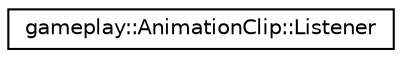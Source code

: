 digraph G
{
  edge [fontname="Helvetica",fontsize="10",labelfontname="Helvetica",labelfontsize="10"];
  node [fontname="Helvetica",fontsize="10",shape=record];
  rankdir="LR";
  Node1 [label="gameplay::AnimationClip::Listener",height=0.2,width=0.4,color="black", fillcolor="white", style="filled",URL="$classgameplay_1_1_animation_clip_1_1_listener.html"];
}
